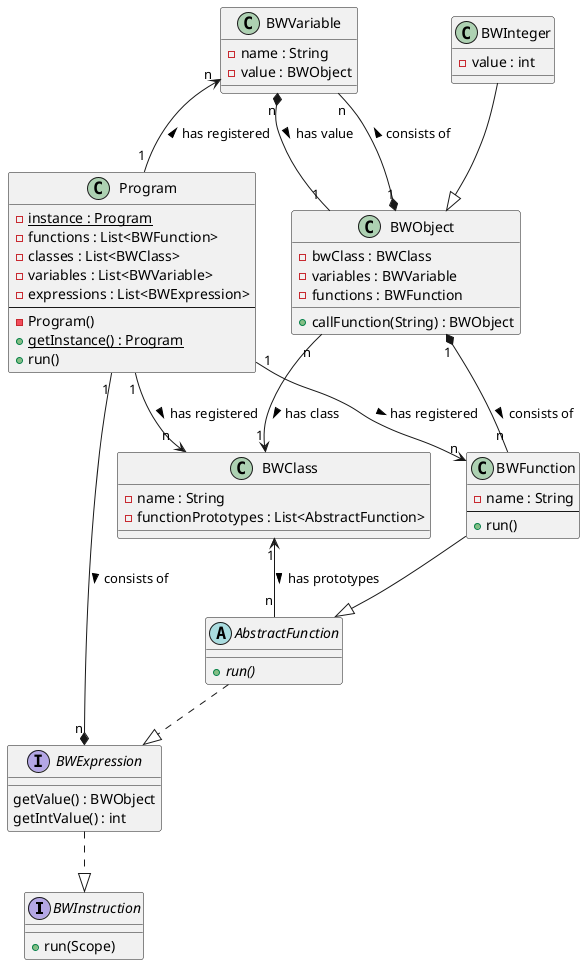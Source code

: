@startuml

interface BWInstruction {
    + run(Scope)
}

interface BWExpression {
    getValue() : BWObject
    getIntValue() : int
}

class BWVariable {
    - name : String
    - value : BWObject
}

class BWObject {
    - bwClass : BWClass
    - variables : BWVariable
    - functions : BWFunction
    + callFunction(String) : BWObject
}

class BWInteger {
    - value : int
}

class BWClass {
    - name : String
    - functionPrototypes : List<AbstractFunction>
}

abstract class AbstractFunction {
    + {abstract} run()
}

class BWFunction {
    - name : String
    --
    + run()
}

class Program {
    - {static} instance : Program
    - functions : List<BWFunction>
    - classes : List<BWClass>
    - variables : List<BWVariable>
    - expressions : List<BWExpression>
    --
    - Program()
    + {static} getInstance() : Program
    + run()
}


BWObject "n" --> "1" BWClass : has class >
BWObject "1" *-- "n" BWVariable : > consists of
BWObject "1" *-- "n" BWFunction : > consists of
BWVariable "n" *-- "1" BWObject : > has value
BWClass "1" <-- "n" AbstractFunction : > has prototypes
Program "1" --> "n" BWClass : > has registered
Program "1" --> "n" BWFunction : > has registered
Program "1" -left-> "n" BWVariable : > has registered
BWInteger --|> BWObject

BWExpression ..|> BWInstruction
AbstractFunction ..|> BWExpression
BWFunction --|> AbstractFunction
Program "1" --* "n" BWExpression : > consists of

@enduml
